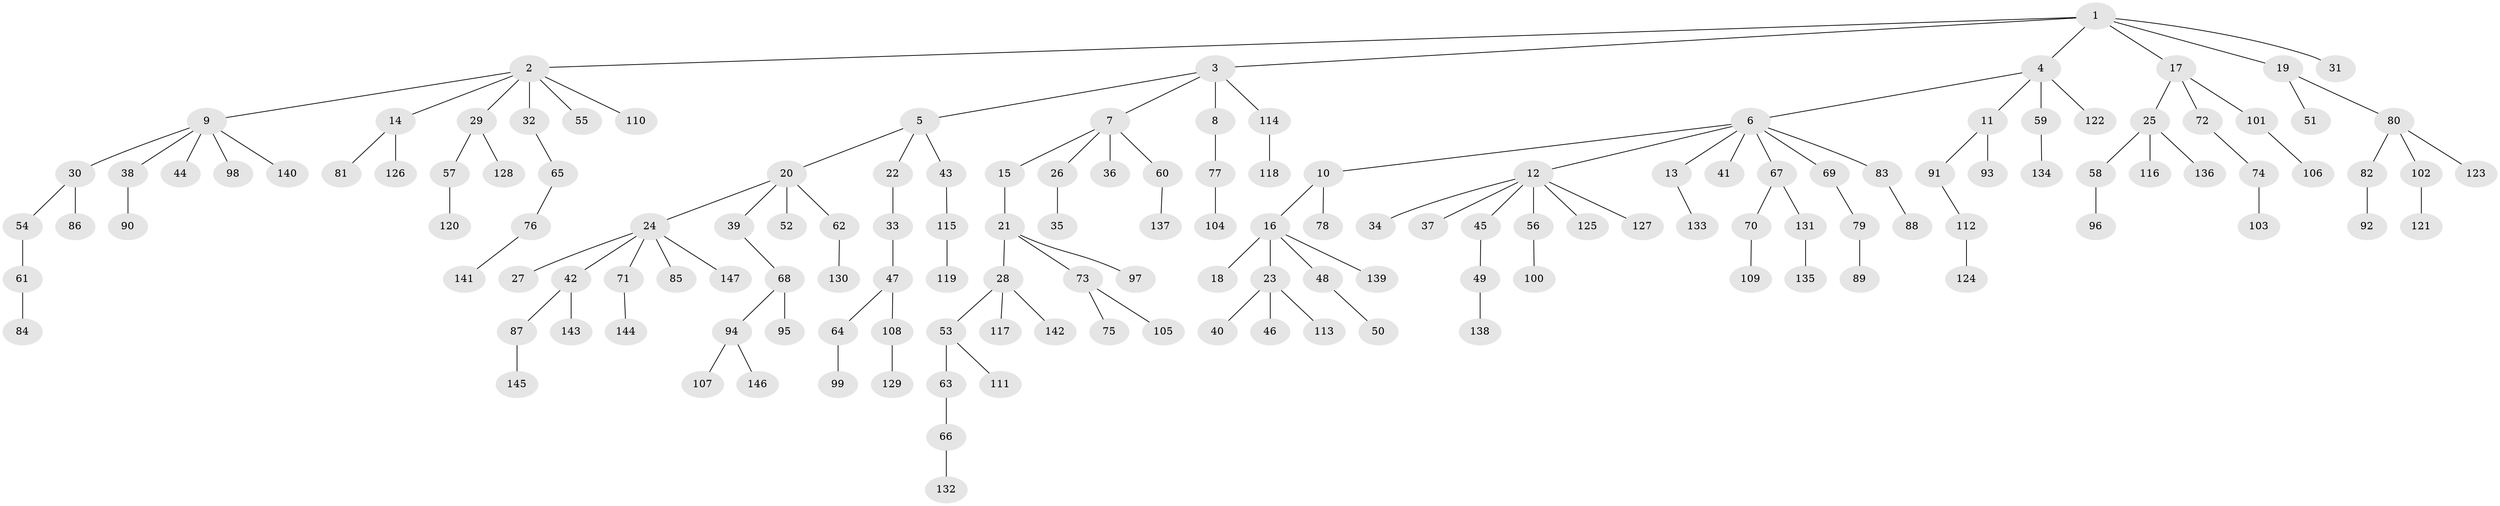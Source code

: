 // Generated by graph-tools (version 1.1) at 2025/11/02/27/25 16:11:28]
// undirected, 147 vertices, 146 edges
graph export_dot {
graph [start="1"]
  node [color=gray90,style=filled];
  1;
  2;
  3;
  4;
  5;
  6;
  7;
  8;
  9;
  10;
  11;
  12;
  13;
  14;
  15;
  16;
  17;
  18;
  19;
  20;
  21;
  22;
  23;
  24;
  25;
  26;
  27;
  28;
  29;
  30;
  31;
  32;
  33;
  34;
  35;
  36;
  37;
  38;
  39;
  40;
  41;
  42;
  43;
  44;
  45;
  46;
  47;
  48;
  49;
  50;
  51;
  52;
  53;
  54;
  55;
  56;
  57;
  58;
  59;
  60;
  61;
  62;
  63;
  64;
  65;
  66;
  67;
  68;
  69;
  70;
  71;
  72;
  73;
  74;
  75;
  76;
  77;
  78;
  79;
  80;
  81;
  82;
  83;
  84;
  85;
  86;
  87;
  88;
  89;
  90;
  91;
  92;
  93;
  94;
  95;
  96;
  97;
  98;
  99;
  100;
  101;
  102;
  103;
  104;
  105;
  106;
  107;
  108;
  109;
  110;
  111;
  112;
  113;
  114;
  115;
  116;
  117;
  118;
  119;
  120;
  121;
  122;
  123;
  124;
  125;
  126;
  127;
  128;
  129;
  130;
  131;
  132;
  133;
  134;
  135;
  136;
  137;
  138;
  139;
  140;
  141;
  142;
  143;
  144;
  145;
  146;
  147;
  1 -- 2;
  1 -- 3;
  1 -- 4;
  1 -- 17;
  1 -- 19;
  1 -- 31;
  2 -- 9;
  2 -- 14;
  2 -- 29;
  2 -- 32;
  2 -- 55;
  2 -- 110;
  3 -- 5;
  3 -- 7;
  3 -- 8;
  3 -- 114;
  4 -- 6;
  4 -- 11;
  4 -- 59;
  4 -- 122;
  5 -- 20;
  5 -- 22;
  5 -- 43;
  6 -- 10;
  6 -- 12;
  6 -- 13;
  6 -- 41;
  6 -- 67;
  6 -- 69;
  6 -- 83;
  7 -- 15;
  7 -- 26;
  7 -- 36;
  7 -- 60;
  8 -- 77;
  9 -- 30;
  9 -- 38;
  9 -- 44;
  9 -- 98;
  9 -- 140;
  10 -- 16;
  10 -- 78;
  11 -- 91;
  11 -- 93;
  12 -- 34;
  12 -- 37;
  12 -- 45;
  12 -- 56;
  12 -- 125;
  12 -- 127;
  13 -- 133;
  14 -- 81;
  14 -- 126;
  15 -- 21;
  16 -- 18;
  16 -- 23;
  16 -- 48;
  16 -- 139;
  17 -- 25;
  17 -- 72;
  17 -- 101;
  19 -- 51;
  19 -- 80;
  20 -- 24;
  20 -- 39;
  20 -- 52;
  20 -- 62;
  21 -- 28;
  21 -- 73;
  21 -- 97;
  22 -- 33;
  23 -- 40;
  23 -- 46;
  23 -- 113;
  24 -- 27;
  24 -- 42;
  24 -- 71;
  24 -- 85;
  24 -- 147;
  25 -- 58;
  25 -- 116;
  25 -- 136;
  26 -- 35;
  28 -- 53;
  28 -- 117;
  28 -- 142;
  29 -- 57;
  29 -- 128;
  30 -- 54;
  30 -- 86;
  32 -- 65;
  33 -- 47;
  38 -- 90;
  39 -- 68;
  42 -- 87;
  42 -- 143;
  43 -- 115;
  45 -- 49;
  47 -- 64;
  47 -- 108;
  48 -- 50;
  49 -- 138;
  53 -- 63;
  53 -- 111;
  54 -- 61;
  56 -- 100;
  57 -- 120;
  58 -- 96;
  59 -- 134;
  60 -- 137;
  61 -- 84;
  62 -- 130;
  63 -- 66;
  64 -- 99;
  65 -- 76;
  66 -- 132;
  67 -- 70;
  67 -- 131;
  68 -- 94;
  68 -- 95;
  69 -- 79;
  70 -- 109;
  71 -- 144;
  72 -- 74;
  73 -- 75;
  73 -- 105;
  74 -- 103;
  76 -- 141;
  77 -- 104;
  79 -- 89;
  80 -- 82;
  80 -- 102;
  80 -- 123;
  82 -- 92;
  83 -- 88;
  87 -- 145;
  91 -- 112;
  94 -- 107;
  94 -- 146;
  101 -- 106;
  102 -- 121;
  108 -- 129;
  112 -- 124;
  114 -- 118;
  115 -- 119;
  131 -- 135;
}
